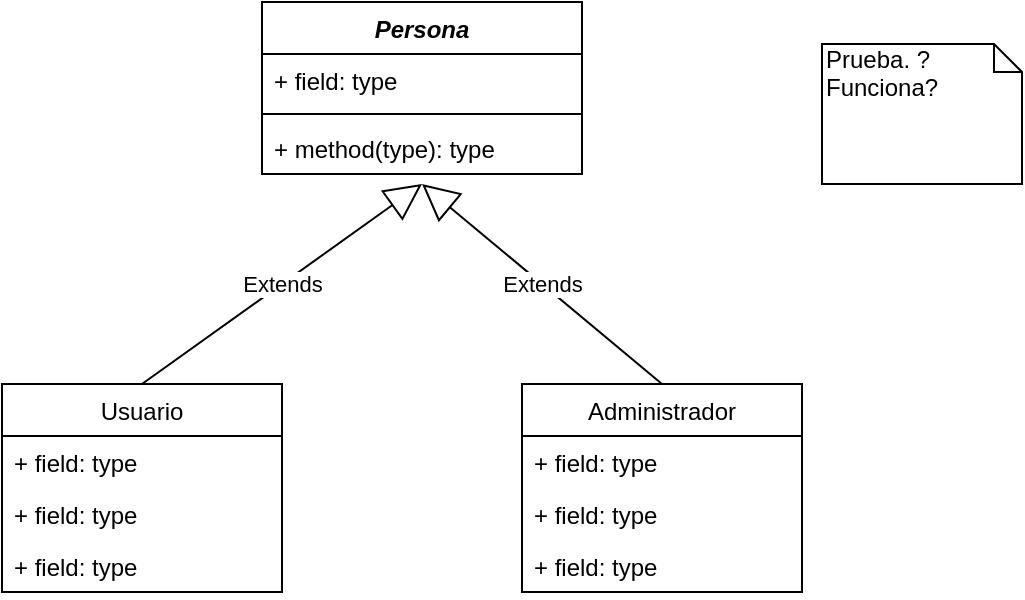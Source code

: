 <mxfile version="12.4.7" type="github">
  <diagram id="o7FhQKakExsv8hvBHXit" name="Page-1">
    <mxGraphModel dx="754" dy="436" grid="1" gridSize="10" guides="1" tooltips="1" connect="1" arrows="1" fold="1" page="1" pageScale="1" pageWidth="850" pageHeight="1100" math="0" shadow="0">
      <root>
        <mxCell id="0"/>
        <mxCell id="1" parent="0"/>
        <mxCell id="fGkL43YQImyod1ORi-xp-3" value="Persona" style="swimlane;fontStyle=3;align=center;verticalAlign=top;childLayout=stackLayout;horizontal=1;startSize=26;horizontalStack=0;resizeParent=1;resizeParentMax=0;resizeLast=0;collapsible=1;marginBottom=0;" vertex="1" parent="1">
          <mxGeometry x="210" y="29" width="160" height="86" as="geometry"/>
        </mxCell>
        <mxCell id="fGkL43YQImyod1ORi-xp-4" value="+ field: type" style="text;strokeColor=none;fillColor=none;align=left;verticalAlign=top;spacingLeft=4;spacingRight=4;overflow=hidden;rotatable=0;points=[[0,0.5],[1,0.5]];portConstraint=eastwest;" vertex="1" parent="fGkL43YQImyod1ORi-xp-3">
          <mxGeometry y="26" width="160" height="26" as="geometry"/>
        </mxCell>
        <mxCell id="fGkL43YQImyod1ORi-xp-5" value="" style="line;strokeWidth=1;fillColor=none;align=left;verticalAlign=middle;spacingTop=-1;spacingLeft=3;spacingRight=3;rotatable=0;labelPosition=right;points=[];portConstraint=eastwest;" vertex="1" parent="fGkL43YQImyod1ORi-xp-3">
          <mxGeometry y="52" width="160" height="8" as="geometry"/>
        </mxCell>
        <mxCell id="fGkL43YQImyod1ORi-xp-6" value="+ method(type): type" style="text;strokeColor=none;fillColor=none;align=left;verticalAlign=top;spacingLeft=4;spacingRight=4;overflow=hidden;rotatable=0;points=[[0,0.5],[1,0.5]];portConstraint=eastwest;" vertex="1" parent="fGkL43YQImyod1ORi-xp-3">
          <mxGeometry y="60" width="160" height="26" as="geometry"/>
        </mxCell>
        <mxCell id="fGkL43YQImyod1ORi-xp-7" value="Usuario" style="swimlane;fontStyle=0;childLayout=stackLayout;horizontal=1;startSize=26;fillColor=none;horizontalStack=0;resizeParent=1;resizeParentMax=0;resizeLast=0;collapsible=1;marginBottom=0;" vertex="1" parent="1">
          <mxGeometry x="80" y="220" width="140" height="104" as="geometry"/>
        </mxCell>
        <mxCell id="fGkL43YQImyod1ORi-xp-8" value="+ field: type" style="text;strokeColor=none;fillColor=none;align=left;verticalAlign=top;spacingLeft=4;spacingRight=4;overflow=hidden;rotatable=0;points=[[0,0.5],[1,0.5]];portConstraint=eastwest;" vertex="1" parent="fGkL43YQImyod1ORi-xp-7">
          <mxGeometry y="26" width="140" height="26" as="geometry"/>
        </mxCell>
        <mxCell id="fGkL43YQImyod1ORi-xp-9" value="+ field: type" style="text;strokeColor=none;fillColor=none;align=left;verticalAlign=top;spacingLeft=4;spacingRight=4;overflow=hidden;rotatable=0;points=[[0,0.5],[1,0.5]];portConstraint=eastwest;" vertex="1" parent="fGkL43YQImyod1ORi-xp-7">
          <mxGeometry y="52" width="140" height="26" as="geometry"/>
        </mxCell>
        <mxCell id="fGkL43YQImyod1ORi-xp-10" value="+ field: type" style="text;strokeColor=none;fillColor=none;align=left;verticalAlign=top;spacingLeft=4;spacingRight=4;overflow=hidden;rotatable=0;points=[[0,0.5],[1,0.5]];portConstraint=eastwest;" vertex="1" parent="fGkL43YQImyod1ORi-xp-7">
          <mxGeometry y="78" width="140" height="26" as="geometry"/>
        </mxCell>
        <mxCell id="fGkL43YQImyod1ORi-xp-11" value="Extends" style="endArrow=block;endSize=16;endFill=0;html=1;exitX=0.5;exitY=0;exitDx=0;exitDy=0;entryX=0.5;entryY=1.192;entryDx=0;entryDy=0;entryPerimeter=0;" edge="1" parent="1" source="fGkL43YQImyod1ORi-xp-7" target="fGkL43YQImyod1ORi-xp-6">
          <mxGeometry width="160" relative="1" as="geometry">
            <mxPoint x="80" y="340" as="sourcePoint"/>
            <mxPoint x="292" y="210" as="targetPoint"/>
          </mxGeometry>
        </mxCell>
        <mxCell id="fGkL43YQImyod1ORi-xp-12" value="Administrador" style="swimlane;fontStyle=0;childLayout=stackLayout;horizontal=1;startSize=26;fillColor=none;horizontalStack=0;resizeParent=1;resizeParentMax=0;resizeLast=0;collapsible=1;marginBottom=0;" vertex="1" parent="1">
          <mxGeometry x="340" y="220" width="140" height="104" as="geometry"/>
        </mxCell>
        <mxCell id="fGkL43YQImyod1ORi-xp-13" value="+ field: type" style="text;strokeColor=none;fillColor=none;align=left;verticalAlign=top;spacingLeft=4;spacingRight=4;overflow=hidden;rotatable=0;points=[[0,0.5],[1,0.5]];portConstraint=eastwest;" vertex="1" parent="fGkL43YQImyod1ORi-xp-12">
          <mxGeometry y="26" width="140" height="26" as="geometry"/>
        </mxCell>
        <mxCell id="fGkL43YQImyod1ORi-xp-14" value="+ field: type" style="text;strokeColor=none;fillColor=none;align=left;verticalAlign=top;spacingLeft=4;spacingRight=4;overflow=hidden;rotatable=0;points=[[0,0.5],[1,0.5]];portConstraint=eastwest;" vertex="1" parent="fGkL43YQImyod1ORi-xp-12">
          <mxGeometry y="52" width="140" height="26" as="geometry"/>
        </mxCell>
        <mxCell id="fGkL43YQImyod1ORi-xp-15" value="+ field: type" style="text;strokeColor=none;fillColor=none;align=left;verticalAlign=top;spacingLeft=4;spacingRight=4;overflow=hidden;rotatable=0;points=[[0,0.5],[1,0.5]];portConstraint=eastwest;" vertex="1" parent="fGkL43YQImyod1ORi-xp-12">
          <mxGeometry y="78" width="140" height="26" as="geometry"/>
        </mxCell>
        <mxCell id="fGkL43YQImyod1ORi-xp-16" value="Extends" style="endArrow=block;endSize=16;endFill=0;html=1;exitX=0.5;exitY=0;exitDx=0;exitDy=0;" edge="1" parent="1" source="fGkL43YQImyod1ORi-xp-12">
          <mxGeometry width="160" relative="1" as="geometry">
            <mxPoint x="300" y="302" as="sourcePoint"/>
            <mxPoint x="290" y="120" as="targetPoint"/>
          </mxGeometry>
        </mxCell>
        <mxCell id="fGkL43YQImyod1ORi-xp-17" value="Prueba. ?Funciona?" style="shape=note;whiteSpace=wrap;html=1;size=14;verticalAlign=top;align=left;spacingTop=-6;" vertex="1" parent="1">
          <mxGeometry x="490" y="50" width="100" height="70" as="geometry"/>
        </mxCell>
      </root>
    </mxGraphModel>
  </diagram>
</mxfile>
